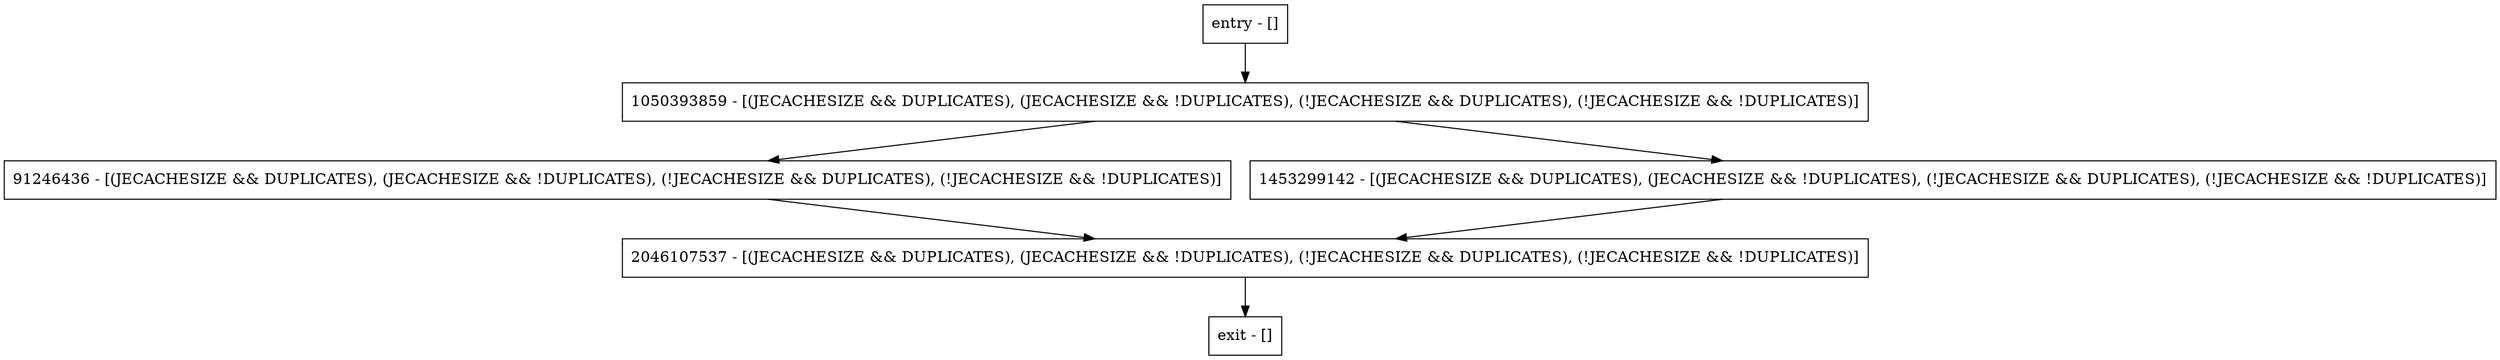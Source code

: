digraph isTemporary {
node [shape=record];
entry [label="entry - []"];
exit [label="exit - []"];
1050393859 [label="1050393859 - [(JECACHESIZE && DUPLICATES), (JECACHESIZE && !DUPLICATES), (!JECACHESIZE && DUPLICATES), (!JECACHESIZE && !DUPLICATES)]"];
91246436 [label="91246436 - [(JECACHESIZE && DUPLICATES), (JECACHESIZE && !DUPLICATES), (!JECACHESIZE && DUPLICATES), (!JECACHESIZE && !DUPLICATES)]"];
2046107537 [label="2046107537 - [(JECACHESIZE && DUPLICATES), (JECACHESIZE && !DUPLICATES), (!JECACHESIZE && DUPLICATES), (!JECACHESIZE && !DUPLICATES)]"];
1453299142 [label="1453299142 - [(JECACHESIZE && DUPLICATES), (JECACHESIZE && !DUPLICATES), (!JECACHESIZE && DUPLICATES), (!JECACHESIZE && !DUPLICATES)]"];
entry;
exit;
entry -> 1050393859;
1050393859 -> 91246436;
1050393859 -> 1453299142;
91246436 -> 2046107537;
2046107537 -> exit;
1453299142 -> 2046107537;
}
